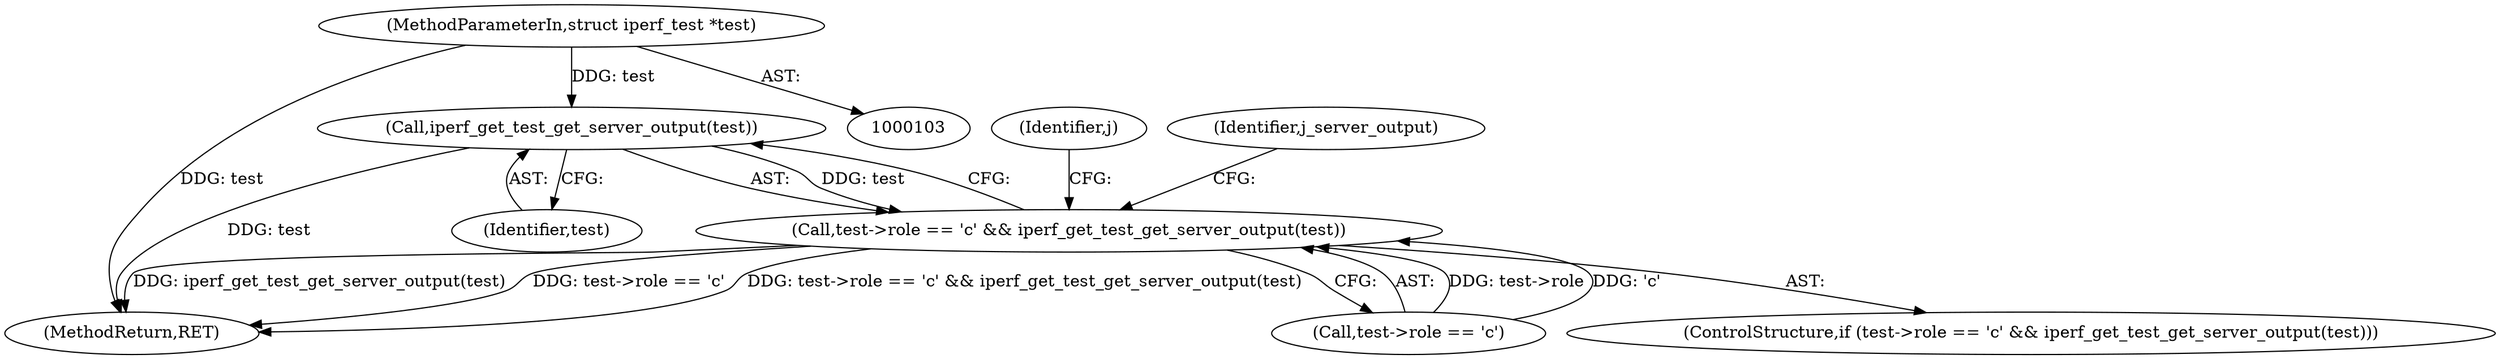 digraph "0_iperf_91f2fa59e8ed80dfbf400add0164ee0e508e412a_48@pointer" {
"1000104" [label="(MethodParameterIn,struct iperf_test *test)"];
"1000468" [label="(Call,iperf_get_test_get_server_output(test))"];
"1000462" [label="(Call,test->role == 'c' && iperf_get_test_get_server_output(test))"];
"1000472" [label="(Identifier,j_server_output)"];
"1000468" [label="(Call,iperf_get_test_get_server_output(test))"];
"1000463" [label="(Call,test->role == 'c')"];
"1000507" [label="(Identifier,j)"];
"1000104" [label="(MethodParameterIn,struct iperf_test *test)"];
"1000510" [label="(MethodReturn,RET)"];
"1000461" [label="(ControlStructure,if (test->role == 'c' && iperf_get_test_get_server_output(test)))"];
"1000469" [label="(Identifier,test)"];
"1000462" [label="(Call,test->role == 'c' && iperf_get_test_get_server_output(test))"];
"1000104" -> "1000103"  [label="AST: "];
"1000104" -> "1000510"  [label="DDG: test"];
"1000104" -> "1000468"  [label="DDG: test"];
"1000468" -> "1000462"  [label="AST: "];
"1000468" -> "1000469"  [label="CFG: "];
"1000469" -> "1000468"  [label="AST: "];
"1000462" -> "1000468"  [label="CFG: "];
"1000468" -> "1000510"  [label="DDG: test"];
"1000468" -> "1000462"  [label="DDG: test"];
"1000462" -> "1000461"  [label="AST: "];
"1000462" -> "1000463"  [label="CFG: "];
"1000463" -> "1000462"  [label="AST: "];
"1000472" -> "1000462"  [label="CFG: "];
"1000507" -> "1000462"  [label="CFG: "];
"1000462" -> "1000510"  [label="DDG: iperf_get_test_get_server_output(test)"];
"1000462" -> "1000510"  [label="DDG: test->role == 'c'"];
"1000462" -> "1000510"  [label="DDG: test->role == 'c' && iperf_get_test_get_server_output(test)"];
"1000463" -> "1000462"  [label="DDG: test->role"];
"1000463" -> "1000462"  [label="DDG: 'c'"];
}
